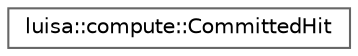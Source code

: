digraph "类继承关系图"
{
 // LATEX_PDF_SIZE
  bgcolor="transparent";
  edge [fontname=Helvetica,fontsize=10,labelfontname=Helvetica,labelfontsize=10];
  node [fontname=Helvetica,fontsize=10,shape=box,height=0.2,width=0.4];
  rankdir="LR";
  Node0 [id="Node000000",label="luisa::compute::CommittedHit",height=0.2,width=0.4,color="grey40", fillcolor="white", style="filled",URL="$structluisa_1_1compute_1_1_committed_hit.html",tooltip=" "];
}
